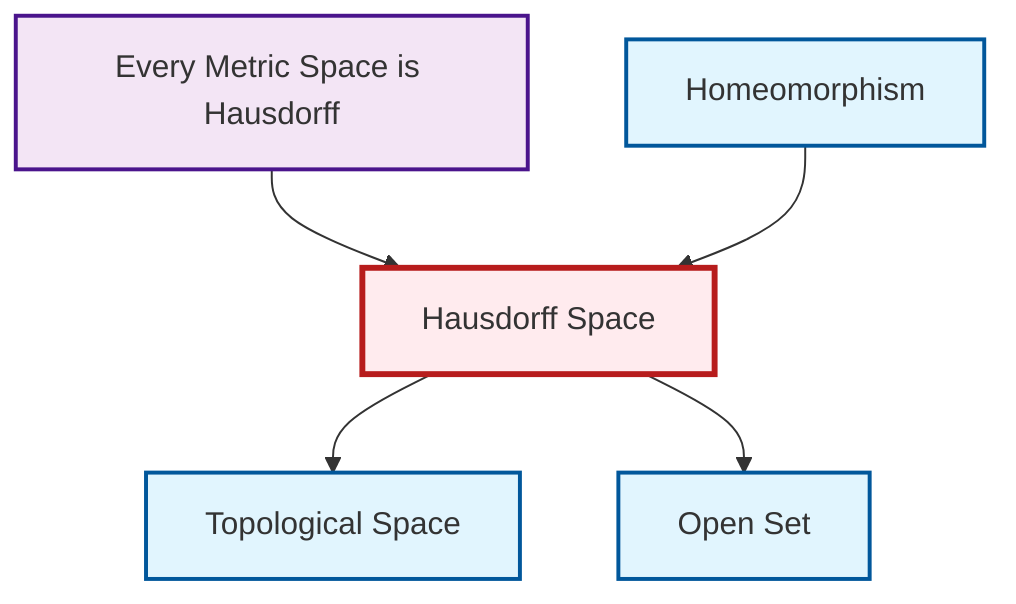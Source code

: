 graph TD
    classDef definition fill:#e1f5fe,stroke:#01579b,stroke-width:2px
    classDef theorem fill:#f3e5f5,stroke:#4a148c,stroke-width:2px
    classDef axiom fill:#fff3e0,stroke:#e65100,stroke-width:2px
    classDef example fill:#e8f5e9,stroke:#1b5e20,stroke-width:2px
    classDef current fill:#ffebee,stroke:#b71c1c,stroke-width:3px
    def-open-set["Open Set"]:::definition
    thm-metric-hausdorff["Every Metric Space is Hausdorff"]:::theorem
    def-topological-space["Topological Space"]:::definition
    def-hausdorff["Hausdorff Space"]:::definition
    def-homeomorphism["Homeomorphism"]:::definition
    def-hausdorff --> def-topological-space
    thm-metric-hausdorff --> def-hausdorff
    def-hausdorff --> def-open-set
    def-homeomorphism --> def-hausdorff
    class def-hausdorff current